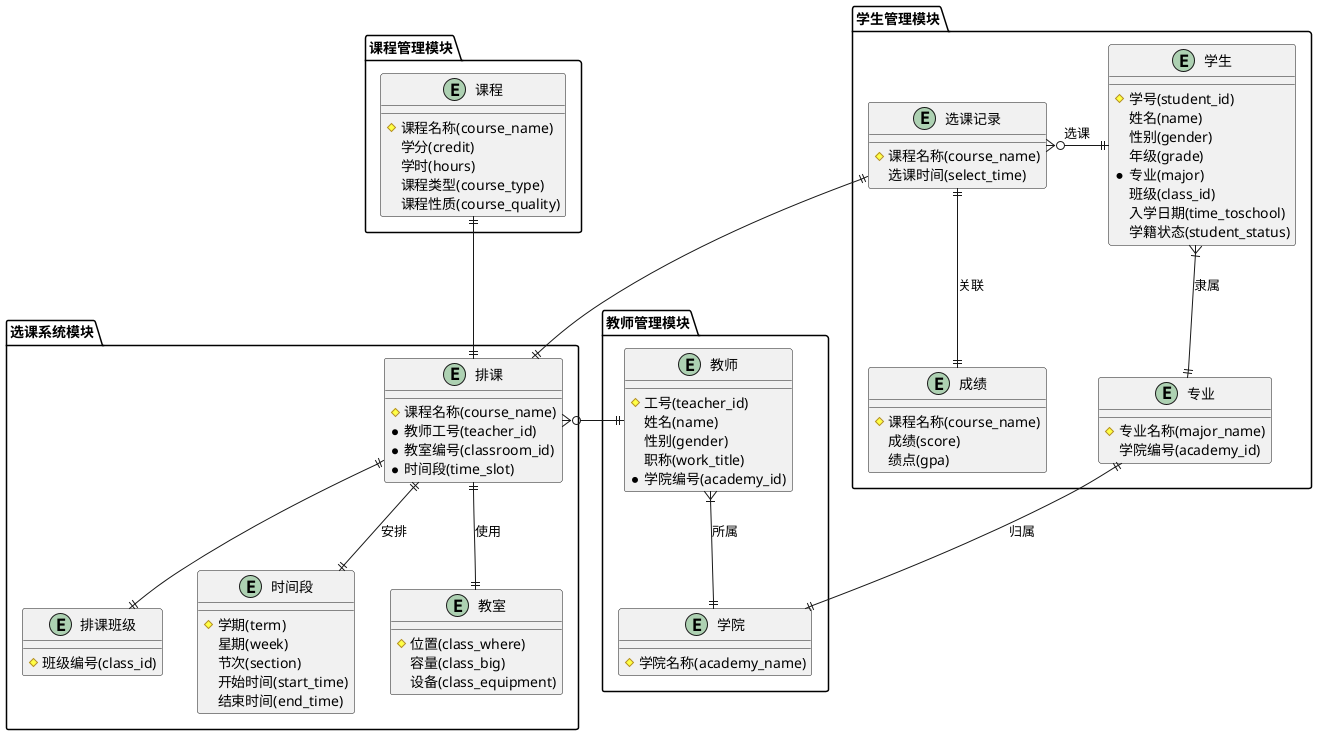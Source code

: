 @startuml
' skinparam {
'     defaultFontName "宋体"
'     entityBorderColor #333333
'     entityBackgroundColor #F8F9FA
'     classAttributeIconSize 0
'     linetype ortho
' }

package "学生管理模块" {
    entity 学生 {
        # 学号(student_id)
        姓名(name)
        性别(gender)
        年级(grade)
        * 专业(major)
        班级(class_id)
        入学日期(time_toschool)
        学籍状态(student_status)
    }

    entity 专业 {
        # 专业名称(major_name)
        学院编号(academy_id)
    }

    entity 成绩 {
        # 课程名称(course_name)
        成绩(score)
        绩点(gpa)
    }

    entity 选课记录 {
        # 课程名称(course_name)
        选课时间(select_time)
    }
}

package "教师管理模块" {
    entity 教师 {
        # 工号(teacher_id)
        姓名(name)
        性别(gender)
        职称(work_title)
        * 学院编号(academy_id)
    }

    entity 学院 {
        # 学院名称(academy_name)
    }
}

package "课程管理模块" {
    entity 课程 {
        # 课程名称(course_name)
        学分(credit)
        学时(hours)
        课程类型(course_type)
        课程性质(course_quality)
    }
}

package "选课系统模块" {
    entity 排课 {
        # 课程名称(course_name)
        * 教师工号(teacher_id)
        * 教室编号(classroom_id)
        * 时间段(time_slot)
    }

    entity 时间段 {
        # 学期(term)
        星期(week)
        节次(section)
        开始时间(start_time)
        结束时间(end_time)
    }

    entity 教室 {
        # 位置(class_where)
        容量(class_big)
        设备(class_equipment)
    }

    entity 排课班级 {
        # 班级编号(class_id)
    }
}

学生 ||-o{ 选课记录 : "选课"
学生 }|--|| 专业 : "隶属"
专业 ||--|| 学院 : "归属"

教师 ||-o{ 排课
教师 }|--|| 学院 : "所属"

课程 ||--|| 排课 

排课 ||--|| 排课班级
排课 ||--|| 教室 : "使用"
排课 ||--|| 时间段 : "安排"

选课记录 ||--|| 排课
选课记录 ||--|| 成绩 : "关联"

@enduml